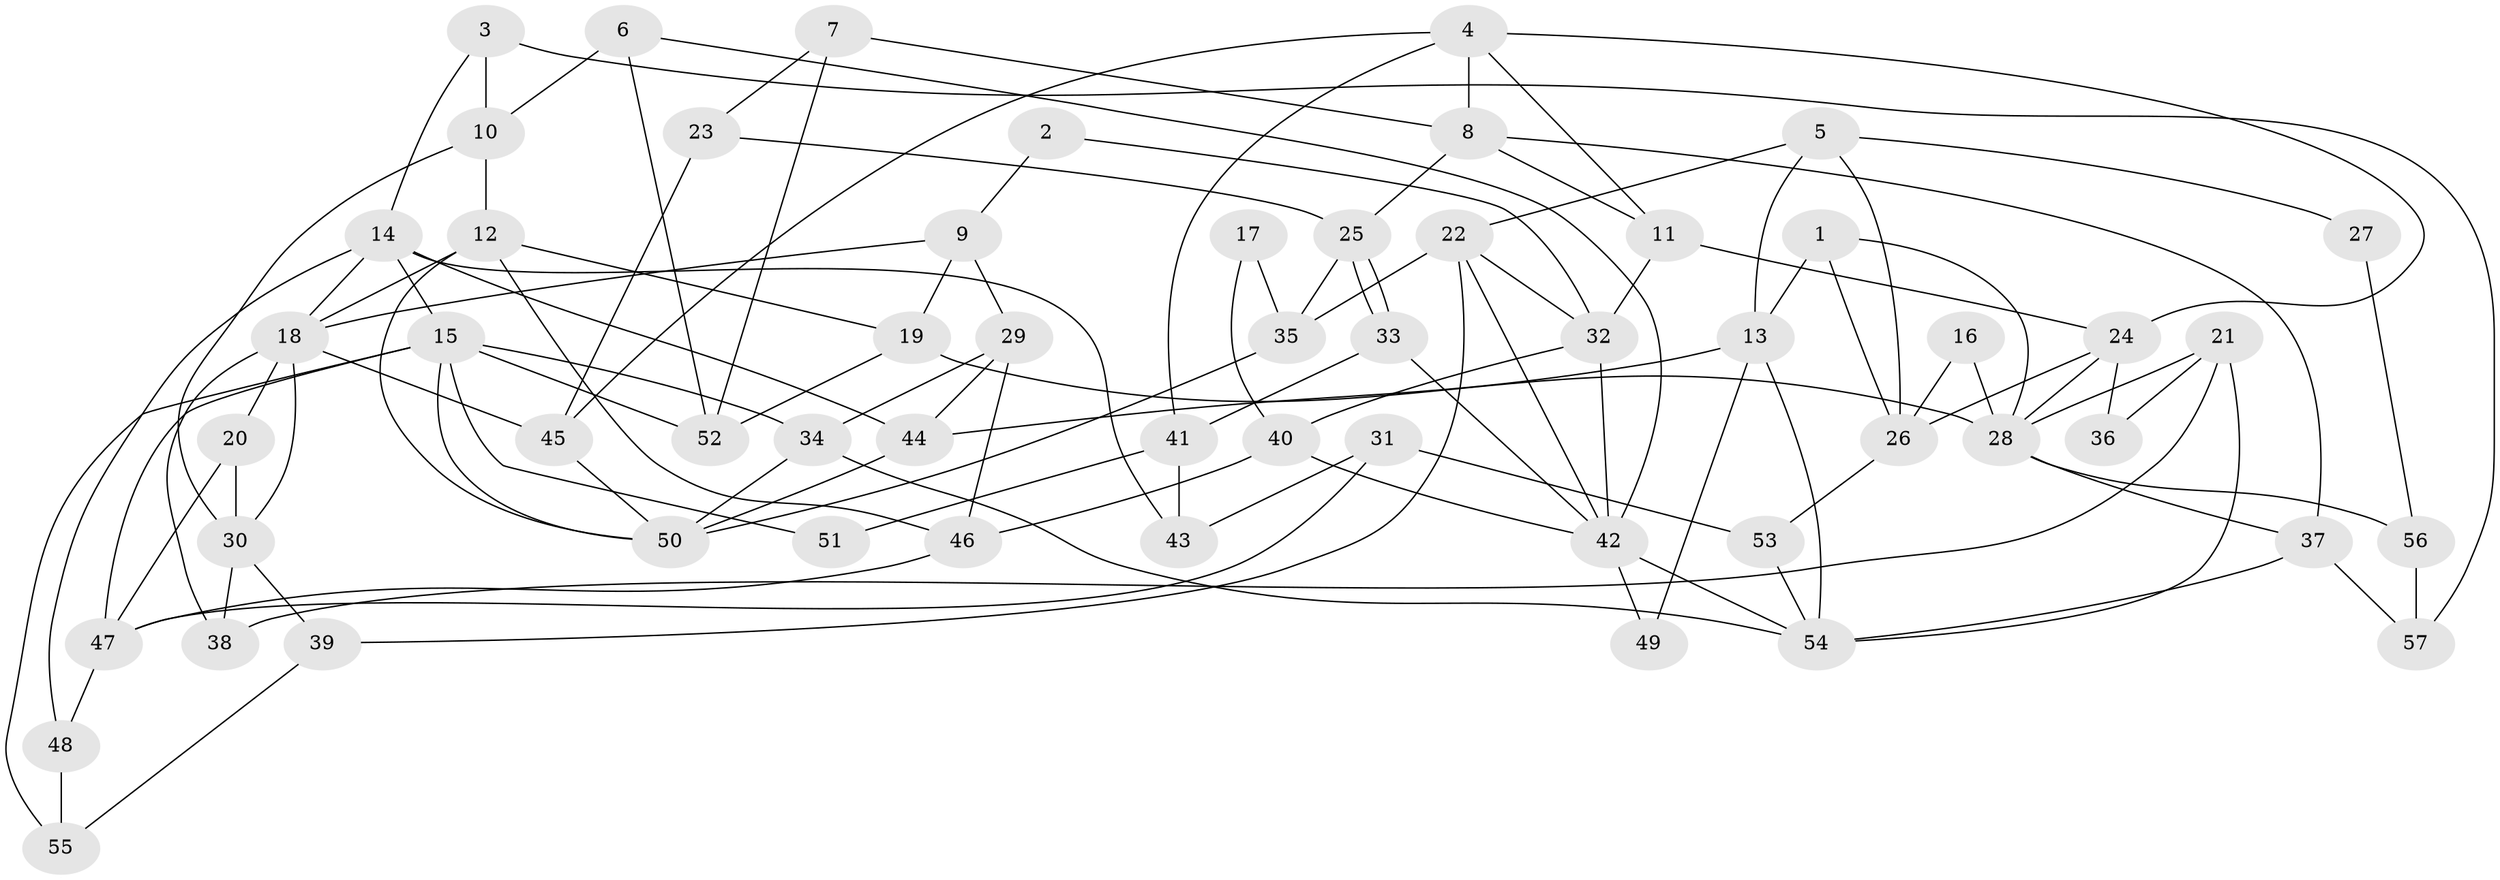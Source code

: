 // Generated by graph-tools (version 1.1) at 2025/02/03/09/25 03:02:14]
// undirected, 57 vertices, 114 edges
graph export_dot {
graph [start="1"]
  node [color=gray90,style=filled];
  1;
  2;
  3;
  4;
  5;
  6;
  7;
  8;
  9;
  10;
  11;
  12;
  13;
  14;
  15;
  16;
  17;
  18;
  19;
  20;
  21;
  22;
  23;
  24;
  25;
  26;
  27;
  28;
  29;
  30;
  31;
  32;
  33;
  34;
  35;
  36;
  37;
  38;
  39;
  40;
  41;
  42;
  43;
  44;
  45;
  46;
  47;
  48;
  49;
  50;
  51;
  52;
  53;
  54;
  55;
  56;
  57;
  1 -- 28;
  1 -- 13;
  1 -- 26;
  2 -- 9;
  2 -- 32;
  3 -- 10;
  3 -- 14;
  3 -- 57;
  4 -- 24;
  4 -- 8;
  4 -- 11;
  4 -- 41;
  4 -- 45;
  5 -- 13;
  5 -- 22;
  5 -- 26;
  5 -- 27;
  6 -- 10;
  6 -- 42;
  6 -- 52;
  7 -- 8;
  7 -- 52;
  7 -- 23;
  8 -- 11;
  8 -- 25;
  8 -- 37;
  9 -- 19;
  9 -- 18;
  9 -- 29;
  10 -- 12;
  10 -- 30;
  11 -- 32;
  11 -- 24;
  12 -- 46;
  12 -- 18;
  12 -- 19;
  12 -- 50;
  13 -- 54;
  13 -- 44;
  13 -- 49;
  14 -- 18;
  14 -- 44;
  14 -- 15;
  14 -- 43;
  14 -- 48;
  15 -- 52;
  15 -- 34;
  15 -- 47;
  15 -- 50;
  15 -- 51;
  15 -- 55;
  16 -- 26;
  16 -- 28;
  17 -- 40;
  17 -- 35;
  18 -- 30;
  18 -- 45;
  18 -- 20;
  18 -- 38;
  19 -- 28;
  19 -- 52;
  20 -- 47;
  20 -- 30;
  21 -- 54;
  21 -- 28;
  21 -- 36;
  21 -- 38;
  22 -- 32;
  22 -- 35;
  22 -- 39;
  22 -- 42;
  23 -- 45;
  23 -- 25;
  24 -- 26;
  24 -- 28;
  24 -- 36;
  25 -- 33;
  25 -- 33;
  25 -- 35;
  26 -- 53;
  27 -- 56;
  28 -- 37;
  28 -- 56;
  29 -- 34;
  29 -- 44;
  29 -- 46;
  30 -- 38;
  30 -- 39;
  31 -- 43;
  31 -- 47;
  31 -- 53;
  32 -- 40;
  32 -- 42;
  33 -- 42;
  33 -- 41;
  34 -- 50;
  34 -- 54;
  35 -- 50;
  37 -- 54;
  37 -- 57;
  39 -- 55;
  40 -- 46;
  40 -- 42;
  41 -- 43;
  41 -- 51;
  42 -- 54;
  42 -- 49;
  44 -- 50;
  45 -- 50;
  46 -- 47;
  47 -- 48;
  48 -- 55;
  53 -- 54;
  56 -- 57;
}
